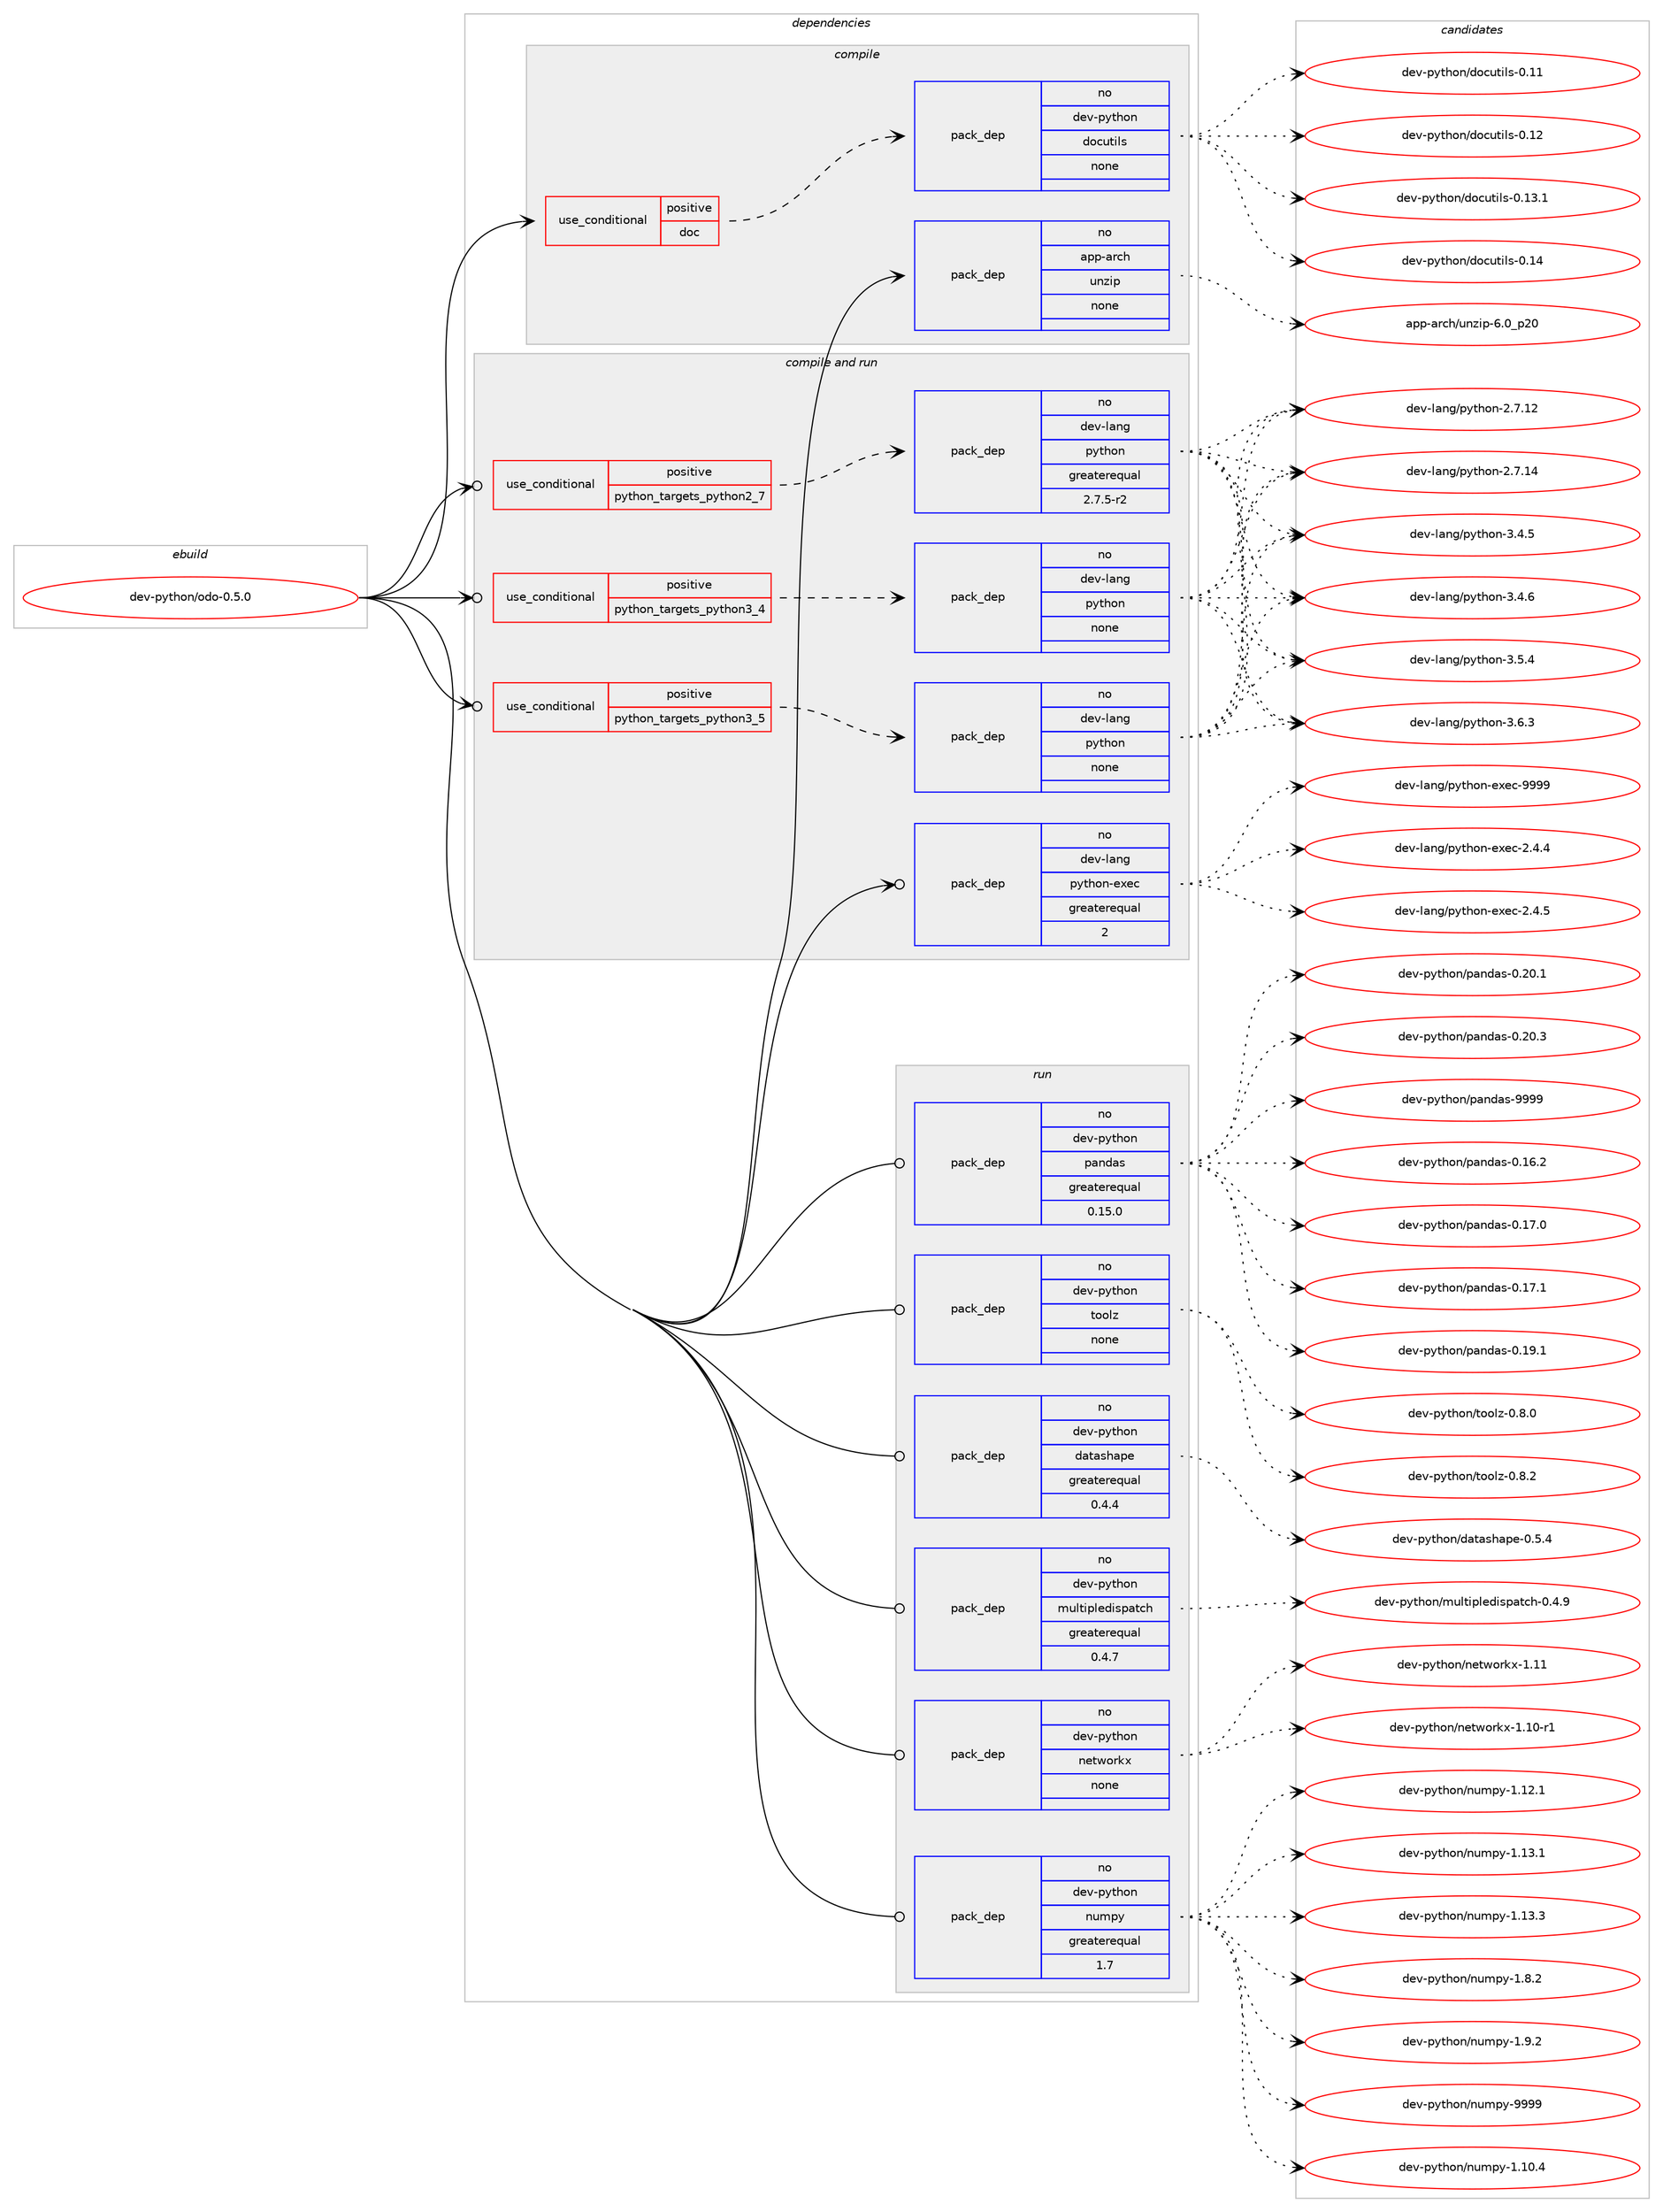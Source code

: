 digraph prolog {

# *************
# Graph options
# *************

newrank=true;
concentrate=true;
compound=true;
graph [rankdir=LR,fontname=Helvetica,fontsize=10,ranksep=1.5];#, ranksep=2.5, nodesep=0.2];
edge  [arrowhead=vee];
node  [fontname=Helvetica,fontsize=10];

# **********
# The ebuild
# **********

subgraph cluster_leftcol {
color=gray;
rank=same;
label=<<i>ebuild</i>>;
id [label="dev-python/odo-0.5.0", color=red, width=4, href="../dev-python/odo-0.5.0.svg"];
}

# ****************
# The dependencies
# ****************

subgraph cluster_midcol {
color=gray;
label=<<i>dependencies</i>>;
subgraph cluster_compile {
fillcolor="#eeeeee";
style=filled;
label=<<i>compile</i>>;
subgraph cond36442 {
dependency169171 [label=<<TABLE BORDER="0" CELLBORDER="1" CELLSPACING="0" CELLPADDING="4"><TR><TD ROWSPAN="3" CELLPADDING="10">use_conditional</TD></TR><TR><TD>positive</TD></TR><TR><TD>doc</TD></TR></TABLE>>, shape=none, color=red];
subgraph pack128869 {
dependency169172 [label=<<TABLE BORDER="0" CELLBORDER="1" CELLSPACING="0" CELLPADDING="4" WIDTH="220"><TR><TD ROWSPAN="6" CELLPADDING="30">pack_dep</TD></TR><TR><TD WIDTH="110">no</TD></TR><TR><TD>dev-python</TD></TR><TR><TD>docutils</TD></TR><TR><TD>none</TD></TR><TR><TD></TD></TR></TABLE>>, shape=none, color=blue];
}
dependency169171:e -> dependency169172:w [weight=20,style="dashed",arrowhead="vee"];
}
id:e -> dependency169171:w [weight=20,style="solid",arrowhead="vee"];
subgraph pack128870 {
dependency169173 [label=<<TABLE BORDER="0" CELLBORDER="1" CELLSPACING="0" CELLPADDING="4" WIDTH="220"><TR><TD ROWSPAN="6" CELLPADDING="30">pack_dep</TD></TR><TR><TD WIDTH="110">no</TD></TR><TR><TD>app-arch</TD></TR><TR><TD>unzip</TD></TR><TR><TD>none</TD></TR><TR><TD></TD></TR></TABLE>>, shape=none, color=blue];
}
id:e -> dependency169173:w [weight=20,style="solid",arrowhead="vee"];
}
subgraph cluster_compileandrun {
fillcolor="#eeeeee";
style=filled;
label=<<i>compile and run</i>>;
subgraph cond36443 {
dependency169174 [label=<<TABLE BORDER="0" CELLBORDER="1" CELLSPACING="0" CELLPADDING="4"><TR><TD ROWSPAN="3" CELLPADDING="10">use_conditional</TD></TR><TR><TD>positive</TD></TR><TR><TD>python_targets_python2_7</TD></TR></TABLE>>, shape=none, color=red];
subgraph pack128871 {
dependency169175 [label=<<TABLE BORDER="0" CELLBORDER="1" CELLSPACING="0" CELLPADDING="4" WIDTH="220"><TR><TD ROWSPAN="6" CELLPADDING="30">pack_dep</TD></TR><TR><TD WIDTH="110">no</TD></TR><TR><TD>dev-lang</TD></TR><TR><TD>python</TD></TR><TR><TD>greaterequal</TD></TR><TR><TD>2.7.5-r2</TD></TR></TABLE>>, shape=none, color=blue];
}
dependency169174:e -> dependency169175:w [weight=20,style="dashed",arrowhead="vee"];
}
id:e -> dependency169174:w [weight=20,style="solid",arrowhead="odotvee"];
subgraph cond36444 {
dependency169176 [label=<<TABLE BORDER="0" CELLBORDER="1" CELLSPACING="0" CELLPADDING="4"><TR><TD ROWSPAN="3" CELLPADDING="10">use_conditional</TD></TR><TR><TD>positive</TD></TR><TR><TD>python_targets_python3_4</TD></TR></TABLE>>, shape=none, color=red];
subgraph pack128872 {
dependency169177 [label=<<TABLE BORDER="0" CELLBORDER="1" CELLSPACING="0" CELLPADDING="4" WIDTH="220"><TR><TD ROWSPAN="6" CELLPADDING="30">pack_dep</TD></TR><TR><TD WIDTH="110">no</TD></TR><TR><TD>dev-lang</TD></TR><TR><TD>python</TD></TR><TR><TD>none</TD></TR><TR><TD></TD></TR></TABLE>>, shape=none, color=blue];
}
dependency169176:e -> dependency169177:w [weight=20,style="dashed",arrowhead="vee"];
}
id:e -> dependency169176:w [weight=20,style="solid",arrowhead="odotvee"];
subgraph cond36445 {
dependency169178 [label=<<TABLE BORDER="0" CELLBORDER="1" CELLSPACING="0" CELLPADDING="4"><TR><TD ROWSPAN="3" CELLPADDING="10">use_conditional</TD></TR><TR><TD>positive</TD></TR><TR><TD>python_targets_python3_5</TD></TR></TABLE>>, shape=none, color=red];
subgraph pack128873 {
dependency169179 [label=<<TABLE BORDER="0" CELLBORDER="1" CELLSPACING="0" CELLPADDING="4" WIDTH="220"><TR><TD ROWSPAN="6" CELLPADDING="30">pack_dep</TD></TR><TR><TD WIDTH="110">no</TD></TR><TR><TD>dev-lang</TD></TR><TR><TD>python</TD></TR><TR><TD>none</TD></TR><TR><TD></TD></TR></TABLE>>, shape=none, color=blue];
}
dependency169178:e -> dependency169179:w [weight=20,style="dashed",arrowhead="vee"];
}
id:e -> dependency169178:w [weight=20,style="solid",arrowhead="odotvee"];
subgraph pack128874 {
dependency169180 [label=<<TABLE BORDER="0" CELLBORDER="1" CELLSPACING="0" CELLPADDING="4" WIDTH="220"><TR><TD ROWSPAN="6" CELLPADDING="30">pack_dep</TD></TR><TR><TD WIDTH="110">no</TD></TR><TR><TD>dev-lang</TD></TR><TR><TD>python-exec</TD></TR><TR><TD>greaterequal</TD></TR><TR><TD>2</TD></TR></TABLE>>, shape=none, color=blue];
}
id:e -> dependency169180:w [weight=20,style="solid",arrowhead="odotvee"];
}
subgraph cluster_run {
fillcolor="#eeeeee";
style=filled;
label=<<i>run</i>>;
subgraph pack128875 {
dependency169181 [label=<<TABLE BORDER="0" CELLBORDER="1" CELLSPACING="0" CELLPADDING="4" WIDTH="220"><TR><TD ROWSPAN="6" CELLPADDING="30">pack_dep</TD></TR><TR><TD WIDTH="110">no</TD></TR><TR><TD>dev-python</TD></TR><TR><TD>datashape</TD></TR><TR><TD>greaterequal</TD></TR><TR><TD>0.4.4</TD></TR></TABLE>>, shape=none, color=blue];
}
id:e -> dependency169181:w [weight=20,style="solid",arrowhead="odot"];
subgraph pack128876 {
dependency169182 [label=<<TABLE BORDER="0" CELLBORDER="1" CELLSPACING="0" CELLPADDING="4" WIDTH="220"><TR><TD ROWSPAN="6" CELLPADDING="30">pack_dep</TD></TR><TR><TD WIDTH="110">no</TD></TR><TR><TD>dev-python</TD></TR><TR><TD>multipledispatch</TD></TR><TR><TD>greaterequal</TD></TR><TR><TD>0.4.7</TD></TR></TABLE>>, shape=none, color=blue];
}
id:e -> dependency169182:w [weight=20,style="solid",arrowhead="odot"];
subgraph pack128877 {
dependency169183 [label=<<TABLE BORDER="0" CELLBORDER="1" CELLSPACING="0" CELLPADDING="4" WIDTH="220"><TR><TD ROWSPAN="6" CELLPADDING="30">pack_dep</TD></TR><TR><TD WIDTH="110">no</TD></TR><TR><TD>dev-python</TD></TR><TR><TD>networkx</TD></TR><TR><TD>none</TD></TR><TR><TD></TD></TR></TABLE>>, shape=none, color=blue];
}
id:e -> dependency169183:w [weight=20,style="solid",arrowhead="odot"];
subgraph pack128878 {
dependency169184 [label=<<TABLE BORDER="0" CELLBORDER="1" CELLSPACING="0" CELLPADDING="4" WIDTH="220"><TR><TD ROWSPAN="6" CELLPADDING="30">pack_dep</TD></TR><TR><TD WIDTH="110">no</TD></TR><TR><TD>dev-python</TD></TR><TR><TD>numpy</TD></TR><TR><TD>greaterequal</TD></TR><TR><TD>1.7</TD></TR></TABLE>>, shape=none, color=blue];
}
id:e -> dependency169184:w [weight=20,style="solid",arrowhead="odot"];
subgraph pack128879 {
dependency169185 [label=<<TABLE BORDER="0" CELLBORDER="1" CELLSPACING="0" CELLPADDING="4" WIDTH="220"><TR><TD ROWSPAN="6" CELLPADDING="30">pack_dep</TD></TR><TR><TD WIDTH="110">no</TD></TR><TR><TD>dev-python</TD></TR><TR><TD>pandas</TD></TR><TR><TD>greaterequal</TD></TR><TR><TD>0.15.0</TD></TR></TABLE>>, shape=none, color=blue];
}
id:e -> dependency169185:w [weight=20,style="solid",arrowhead="odot"];
subgraph pack128880 {
dependency169186 [label=<<TABLE BORDER="0" CELLBORDER="1" CELLSPACING="0" CELLPADDING="4" WIDTH="220"><TR><TD ROWSPAN="6" CELLPADDING="30">pack_dep</TD></TR><TR><TD WIDTH="110">no</TD></TR><TR><TD>dev-python</TD></TR><TR><TD>toolz</TD></TR><TR><TD>none</TD></TR><TR><TD></TD></TR></TABLE>>, shape=none, color=blue];
}
id:e -> dependency169186:w [weight=20,style="solid",arrowhead="odot"];
}
}

# **************
# The candidates
# **************

subgraph cluster_choices {
rank=same;
color=gray;
label=<<i>candidates</i>>;

subgraph choice128869 {
color=black;
nodesep=1;
choice1001011184511212111610411111047100111991171161051081154548464949 [label="dev-python/docutils-0.11", color=red, width=4,href="../dev-python/docutils-0.11.svg"];
choice1001011184511212111610411111047100111991171161051081154548464950 [label="dev-python/docutils-0.12", color=red, width=4,href="../dev-python/docutils-0.12.svg"];
choice10010111845112121116104111110471001119911711610510811545484649514649 [label="dev-python/docutils-0.13.1", color=red, width=4,href="../dev-python/docutils-0.13.1.svg"];
choice1001011184511212111610411111047100111991171161051081154548464952 [label="dev-python/docutils-0.14", color=red, width=4,href="../dev-python/docutils-0.14.svg"];
dependency169172:e -> choice1001011184511212111610411111047100111991171161051081154548464949:w [style=dotted,weight="100"];
dependency169172:e -> choice1001011184511212111610411111047100111991171161051081154548464950:w [style=dotted,weight="100"];
dependency169172:e -> choice10010111845112121116104111110471001119911711610510811545484649514649:w [style=dotted,weight="100"];
dependency169172:e -> choice1001011184511212111610411111047100111991171161051081154548464952:w [style=dotted,weight="100"];
}
subgraph choice128870 {
color=black;
nodesep=1;
choice971121124597114991044711711012210511245544648951125048 [label="app-arch/unzip-6.0_p20", color=red, width=4,href="../app-arch/unzip-6.0_p20.svg"];
dependency169173:e -> choice971121124597114991044711711012210511245544648951125048:w [style=dotted,weight="100"];
}
subgraph choice128871 {
color=black;
nodesep=1;
choice10010111845108971101034711212111610411111045504655464950 [label="dev-lang/python-2.7.12", color=red, width=4,href="../dev-lang/python-2.7.12.svg"];
choice10010111845108971101034711212111610411111045504655464952 [label="dev-lang/python-2.7.14", color=red, width=4,href="../dev-lang/python-2.7.14.svg"];
choice100101118451089711010347112121116104111110455146524653 [label="dev-lang/python-3.4.5", color=red, width=4,href="../dev-lang/python-3.4.5.svg"];
choice100101118451089711010347112121116104111110455146524654 [label="dev-lang/python-3.4.6", color=red, width=4,href="../dev-lang/python-3.4.6.svg"];
choice100101118451089711010347112121116104111110455146534652 [label="dev-lang/python-3.5.4", color=red, width=4,href="../dev-lang/python-3.5.4.svg"];
choice100101118451089711010347112121116104111110455146544651 [label="dev-lang/python-3.6.3", color=red, width=4,href="../dev-lang/python-3.6.3.svg"];
dependency169175:e -> choice10010111845108971101034711212111610411111045504655464950:w [style=dotted,weight="100"];
dependency169175:e -> choice10010111845108971101034711212111610411111045504655464952:w [style=dotted,weight="100"];
dependency169175:e -> choice100101118451089711010347112121116104111110455146524653:w [style=dotted,weight="100"];
dependency169175:e -> choice100101118451089711010347112121116104111110455146524654:w [style=dotted,weight="100"];
dependency169175:e -> choice100101118451089711010347112121116104111110455146534652:w [style=dotted,weight="100"];
dependency169175:e -> choice100101118451089711010347112121116104111110455146544651:w [style=dotted,weight="100"];
}
subgraph choice128872 {
color=black;
nodesep=1;
choice10010111845108971101034711212111610411111045504655464950 [label="dev-lang/python-2.7.12", color=red, width=4,href="../dev-lang/python-2.7.12.svg"];
choice10010111845108971101034711212111610411111045504655464952 [label="dev-lang/python-2.7.14", color=red, width=4,href="../dev-lang/python-2.7.14.svg"];
choice100101118451089711010347112121116104111110455146524653 [label="dev-lang/python-3.4.5", color=red, width=4,href="../dev-lang/python-3.4.5.svg"];
choice100101118451089711010347112121116104111110455146524654 [label="dev-lang/python-3.4.6", color=red, width=4,href="../dev-lang/python-3.4.6.svg"];
choice100101118451089711010347112121116104111110455146534652 [label="dev-lang/python-3.5.4", color=red, width=4,href="../dev-lang/python-3.5.4.svg"];
choice100101118451089711010347112121116104111110455146544651 [label="dev-lang/python-3.6.3", color=red, width=4,href="../dev-lang/python-3.6.3.svg"];
dependency169177:e -> choice10010111845108971101034711212111610411111045504655464950:w [style=dotted,weight="100"];
dependency169177:e -> choice10010111845108971101034711212111610411111045504655464952:w [style=dotted,weight="100"];
dependency169177:e -> choice100101118451089711010347112121116104111110455146524653:w [style=dotted,weight="100"];
dependency169177:e -> choice100101118451089711010347112121116104111110455146524654:w [style=dotted,weight="100"];
dependency169177:e -> choice100101118451089711010347112121116104111110455146534652:w [style=dotted,weight="100"];
dependency169177:e -> choice100101118451089711010347112121116104111110455146544651:w [style=dotted,weight="100"];
}
subgraph choice128873 {
color=black;
nodesep=1;
choice10010111845108971101034711212111610411111045504655464950 [label="dev-lang/python-2.7.12", color=red, width=4,href="../dev-lang/python-2.7.12.svg"];
choice10010111845108971101034711212111610411111045504655464952 [label="dev-lang/python-2.7.14", color=red, width=4,href="../dev-lang/python-2.7.14.svg"];
choice100101118451089711010347112121116104111110455146524653 [label="dev-lang/python-3.4.5", color=red, width=4,href="../dev-lang/python-3.4.5.svg"];
choice100101118451089711010347112121116104111110455146524654 [label="dev-lang/python-3.4.6", color=red, width=4,href="../dev-lang/python-3.4.6.svg"];
choice100101118451089711010347112121116104111110455146534652 [label="dev-lang/python-3.5.4", color=red, width=4,href="../dev-lang/python-3.5.4.svg"];
choice100101118451089711010347112121116104111110455146544651 [label="dev-lang/python-3.6.3", color=red, width=4,href="../dev-lang/python-3.6.3.svg"];
dependency169179:e -> choice10010111845108971101034711212111610411111045504655464950:w [style=dotted,weight="100"];
dependency169179:e -> choice10010111845108971101034711212111610411111045504655464952:w [style=dotted,weight="100"];
dependency169179:e -> choice100101118451089711010347112121116104111110455146524653:w [style=dotted,weight="100"];
dependency169179:e -> choice100101118451089711010347112121116104111110455146524654:w [style=dotted,weight="100"];
dependency169179:e -> choice100101118451089711010347112121116104111110455146534652:w [style=dotted,weight="100"];
dependency169179:e -> choice100101118451089711010347112121116104111110455146544651:w [style=dotted,weight="100"];
}
subgraph choice128874 {
color=black;
nodesep=1;
choice1001011184510897110103471121211161041111104510112010199455046524652 [label="dev-lang/python-exec-2.4.4", color=red, width=4,href="../dev-lang/python-exec-2.4.4.svg"];
choice1001011184510897110103471121211161041111104510112010199455046524653 [label="dev-lang/python-exec-2.4.5", color=red, width=4,href="../dev-lang/python-exec-2.4.5.svg"];
choice10010111845108971101034711212111610411111045101120101994557575757 [label="dev-lang/python-exec-9999", color=red, width=4,href="../dev-lang/python-exec-9999.svg"];
dependency169180:e -> choice1001011184510897110103471121211161041111104510112010199455046524652:w [style=dotted,weight="100"];
dependency169180:e -> choice1001011184510897110103471121211161041111104510112010199455046524653:w [style=dotted,weight="100"];
dependency169180:e -> choice10010111845108971101034711212111610411111045101120101994557575757:w [style=dotted,weight="100"];
}
subgraph choice128875 {
color=black;
nodesep=1;
choice1001011184511212111610411111047100971169711510497112101454846534652 [label="dev-python/datashape-0.5.4", color=red, width=4,href="../dev-python/datashape-0.5.4.svg"];
dependency169181:e -> choice1001011184511212111610411111047100971169711510497112101454846534652:w [style=dotted,weight="100"];
}
subgraph choice128876 {
color=black;
nodesep=1;
choice10010111845112121116104111110471091171081161051121081011001051151129711699104454846524657 [label="dev-python/multipledispatch-0.4.9", color=red, width=4,href="../dev-python/multipledispatch-0.4.9.svg"];
dependency169182:e -> choice10010111845112121116104111110471091171081161051121081011001051151129711699104454846524657:w [style=dotted,weight="100"];
}
subgraph choice128877 {
color=black;
nodesep=1;
choice100101118451121211161041111104711010111611911111410712045494649484511449 [label="dev-python/networkx-1.10-r1", color=red, width=4,href="../dev-python/networkx-1.10-r1.svg"];
choice10010111845112121116104111110471101011161191111141071204549464949 [label="dev-python/networkx-1.11", color=red, width=4,href="../dev-python/networkx-1.11.svg"];
dependency169183:e -> choice100101118451121211161041111104711010111611911111410712045494649484511449:w [style=dotted,weight="100"];
dependency169183:e -> choice10010111845112121116104111110471101011161191111141071204549464949:w [style=dotted,weight="100"];
}
subgraph choice128878 {
color=black;
nodesep=1;
choice100101118451121211161041111104711011710911212145494649484652 [label="dev-python/numpy-1.10.4", color=red, width=4,href="../dev-python/numpy-1.10.4.svg"];
choice100101118451121211161041111104711011710911212145494649504649 [label="dev-python/numpy-1.12.1", color=red, width=4,href="../dev-python/numpy-1.12.1.svg"];
choice100101118451121211161041111104711011710911212145494649514649 [label="dev-python/numpy-1.13.1", color=red, width=4,href="../dev-python/numpy-1.13.1.svg"];
choice100101118451121211161041111104711011710911212145494649514651 [label="dev-python/numpy-1.13.3", color=red, width=4,href="../dev-python/numpy-1.13.3.svg"];
choice1001011184511212111610411111047110117109112121454946564650 [label="dev-python/numpy-1.8.2", color=red, width=4,href="../dev-python/numpy-1.8.2.svg"];
choice1001011184511212111610411111047110117109112121454946574650 [label="dev-python/numpy-1.9.2", color=red, width=4,href="../dev-python/numpy-1.9.2.svg"];
choice10010111845112121116104111110471101171091121214557575757 [label="dev-python/numpy-9999", color=red, width=4,href="../dev-python/numpy-9999.svg"];
dependency169184:e -> choice100101118451121211161041111104711011710911212145494649484652:w [style=dotted,weight="100"];
dependency169184:e -> choice100101118451121211161041111104711011710911212145494649504649:w [style=dotted,weight="100"];
dependency169184:e -> choice100101118451121211161041111104711011710911212145494649514649:w [style=dotted,weight="100"];
dependency169184:e -> choice100101118451121211161041111104711011710911212145494649514651:w [style=dotted,weight="100"];
dependency169184:e -> choice1001011184511212111610411111047110117109112121454946564650:w [style=dotted,weight="100"];
dependency169184:e -> choice1001011184511212111610411111047110117109112121454946574650:w [style=dotted,weight="100"];
dependency169184:e -> choice10010111845112121116104111110471101171091121214557575757:w [style=dotted,weight="100"];
}
subgraph choice128879 {
color=black;
nodesep=1;
choice1001011184511212111610411111047112971101009711545484649544650 [label="dev-python/pandas-0.16.2", color=red, width=4,href="../dev-python/pandas-0.16.2.svg"];
choice1001011184511212111610411111047112971101009711545484649554648 [label="dev-python/pandas-0.17.0", color=red, width=4,href="../dev-python/pandas-0.17.0.svg"];
choice1001011184511212111610411111047112971101009711545484649554649 [label="dev-python/pandas-0.17.1", color=red, width=4,href="../dev-python/pandas-0.17.1.svg"];
choice1001011184511212111610411111047112971101009711545484649574649 [label="dev-python/pandas-0.19.1", color=red, width=4,href="../dev-python/pandas-0.19.1.svg"];
choice1001011184511212111610411111047112971101009711545484650484649 [label="dev-python/pandas-0.20.1", color=red, width=4,href="../dev-python/pandas-0.20.1.svg"];
choice1001011184511212111610411111047112971101009711545484650484651 [label="dev-python/pandas-0.20.3", color=red, width=4,href="../dev-python/pandas-0.20.3.svg"];
choice100101118451121211161041111104711297110100971154557575757 [label="dev-python/pandas-9999", color=red, width=4,href="../dev-python/pandas-9999.svg"];
dependency169185:e -> choice1001011184511212111610411111047112971101009711545484649544650:w [style=dotted,weight="100"];
dependency169185:e -> choice1001011184511212111610411111047112971101009711545484649554648:w [style=dotted,weight="100"];
dependency169185:e -> choice1001011184511212111610411111047112971101009711545484649554649:w [style=dotted,weight="100"];
dependency169185:e -> choice1001011184511212111610411111047112971101009711545484649574649:w [style=dotted,weight="100"];
dependency169185:e -> choice1001011184511212111610411111047112971101009711545484650484649:w [style=dotted,weight="100"];
dependency169185:e -> choice1001011184511212111610411111047112971101009711545484650484651:w [style=dotted,weight="100"];
dependency169185:e -> choice100101118451121211161041111104711297110100971154557575757:w [style=dotted,weight="100"];
}
subgraph choice128880 {
color=black;
nodesep=1;
choice1001011184511212111610411111047116111111108122454846564648 [label="dev-python/toolz-0.8.0", color=red, width=4,href="../dev-python/toolz-0.8.0.svg"];
choice1001011184511212111610411111047116111111108122454846564650 [label="dev-python/toolz-0.8.2", color=red, width=4,href="../dev-python/toolz-0.8.2.svg"];
dependency169186:e -> choice1001011184511212111610411111047116111111108122454846564648:w [style=dotted,weight="100"];
dependency169186:e -> choice1001011184511212111610411111047116111111108122454846564650:w [style=dotted,weight="100"];
}
}

}
